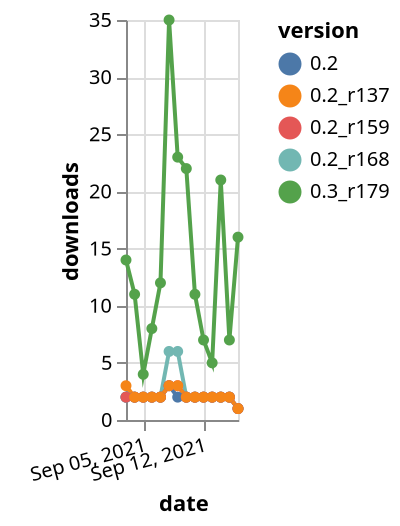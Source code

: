 {"$schema": "https://vega.github.io/schema/vega-lite/v5.json", "description": "A simple bar chart with embedded data.", "data": {"values": [{"date": "2021-09-03", "total": 3222, "delta": 2, "version": "0.2_r168"}, {"date": "2021-09-04", "total": 3224, "delta": 2, "version": "0.2_r168"}, {"date": "2021-09-05", "total": 3226, "delta": 2, "version": "0.2_r168"}, {"date": "2021-09-06", "total": 3228, "delta": 2, "version": "0.2_r168"}, {"date": "2021-09-07", "total": 3230, "delta": 2, "version": "0.2_r168"}, {"date": "2021-09-08", "total": 3236, "delta": 6, "version": "0.2_r168"}, {"date": "2021-09-09", "total": 3242, "delta": 6, "version": "0.2_r168"}, {"date": "2021-09-10", "total": 3244, "delta": 2, "version": "0.2_r168"}, {"date": "2021-09-11", "total": 3246, "delta": 2, "version": "0.2_r168"}, {"date": "2021-09-12", "total": 3248, "delta": 2, "version": "0.2_r168"}, {"date": "2021-09-13", "total": 3250, "delta": 2, "version": "0.2_r168"}, {"date": "2021-09-14", "total": 3252, "delta": 2, "version": "0.2_r168"}, {"date": "2021-09-15", "total": 3254, "delta": 2, "version": "0.2_r168"}, {"date": "2021-09-16", "total": 3255, "delta": 1, "version": "0.2_r168"}, {"date": "2021-09-03", "total": 3211, "delta": 2, "version": "0.2"}, {"date": "2021-09-04", "total": 3213, "delta": 2, "version": "0.2"}, {"date": "2021-09-05", "total": 3215, "delta": 2, "version": "0.2"}, {"date": "2021-09-06", "total": 3217, "delta": 2, "version": "0.2"}, {"date": "2021-09-07", "total": 3219, "delta": 2, "version": "0.2"}, {"date": "2021-09-08", "total": 3222, "delta": 3, "version": "0.2"}, {"date": "2021-09-09", "total": 3224, "delta": 2, "version": "0.2"}, {"date": "2021-09-10", "total": 3226, "delta": 2, "version": "0.2"}, {"date": "2021-09-11", "total": 3228, "delta": 2, "version": "0.2"}, {"date": "2021-09-12", "total": 3230, "delta": 2, "version": "0.2"}, {"date": "2021-09-13", "total": 3232, "delta": 2, "version": "0.2"}, {"date": "2021-09-14", "total": 3234, "delta": 2, "version": "0.2"}, {"date": "2021-09-15", "total": 3236, "delta": 2, "version": "0.2"}, {"date": "2021-09-16", "total": 3237, "delta": 1, "version": "0.2"}, {"date": "2021-09-03", "total": 2583, "delta": 2, "version": "0.2_r159"}, {"date": "2021-09-04", "total": 2585, "delta": 2, "version": "0.2_r159"}, {"date": "2021-09-05", "total": 2587, "delta": 2, "version": "0.2_r159"}, {"date": "2021-09-06", "total": 2589, "delta": 2, "version": "0.2_r159"}, {"date": "2021-09-07", "total": 2591, "delta": 2, "version": "0.2_r159"}, {"date": "2021-09-08", "total": 2594, "delta": 3, "version": "0.2_r159"}, {"date": "2021-09-09", "total": 2597, "delta": 3, "version": "0.2_r159"}, {"date": "2021-09-10", "total": 2599, "delta": 2, "version": "0.2_r159"}, {"date": "2021-09-11", "total": 2601, "delta": 2, "version": "0.2_r159"}, {"date": "2021-09-12", "total": 2603, "delta": 2, "version": "0.2_r159"}, {"date": "2021-09-13", "total": 2605, "delta": 2, "version": "0.2_r159"}, {"date": "2021-09-14", "total": 2607, "delta": 2, "version": "0.2_r159"}, {"date": "2021-09-15", "total": 2609, "delta": 2, "version": "0.2_r159"}, {"date": "2021-09-16", "total": 2610, "delta": 1, "version": "0.2_r159"}, {"date": "2021-09-03", "total": 2834, "delta": 3, "version": "0.2_r137"}, {"date": "2021-09-04", "total": 2836, "delta": 2, "version": "0.2_r137"}, {"date": "2021-09-05", "total": 2838, "delta": 2, "version": "0.2_r137"}, {"date": "2021-09-06", "total": 2840, "delta": 2, "version": "0.2_r137"}, {"date": "2021-09-07", "total": 2842, "delta": 2, "version": "0.2_r137"}, {"date": "2021-09-08", "total": 2845, "delta": 3, "version": "0.2_r137"}, {"date": "2021-09-09", "total": 2848, "delta": 3, "version": "0.2_r137"}, {"date": "2021-09-10", "total": 2850, "delta": 2, "version": "0.2_r137"}, {"date": "2021-09-11", "total": 2852, "delta": 2, "version": "0.2_r137"}, {"date": "2021-09-12", "total": 2854, "delta": 2, "version": "0.2_r137"}, {"date": "2021-09-13", "total": 2856, "delta": 2, "version": "0.2_r137"}, {"date": "2021-09-14", "total": 2858, "delta": 2, "version": "0.2_r137"}, {"date": "2021-09-15", "total": 2860, "delta": 2, "version": "0.2_r137"}, {"date": "2021-09-16", "total": 2861, "delta": 1, "version": "0.2_r137"}, {"date": "2021-09-03", "total": 21903, "delta": 14, "version": "0.3_r179"}, {"date": "2021-09-04", "total": 21914, "delta": 11, "version": "0.3_r179"}, {"date": "2021-09-05", "total": 21918, "delta": 4, "version": "0.3_r179"}, {"date": "2021-09-06", "total": 21926, "delta": 8, "version": "0.3_r179"}, {"date": "2021-09-07", "total": 21938, "delta": 12, "version": "0.3_r179"}, {"date": "2021-09-08", "total": 21973, "delta": 35, "version": "0.3_r179"}, {"date": "2021-09-09", "total": 21996, "delta": 23, "version": "0.3_r179"}, {"date": "2021-09-10", "total": 22018, "delta": 22, "version": "0.3_r179"}, {"date": "2021-09-11", "total": 22029, "delta": 11, "version": "0.3_r179"}, {"date": "2021-09-12", "total": 22036, "delta": 7, "version": "0.3_r179"}, {"date": "2021-09-13", "total": 22041, "delta": 5, "version": "0.3_r179"}, {"date": "2021-09-14", "total": 22062, "delta": 21, "version": "0.3_r179"}, {"date": "2021-09-15", "total": 22069, "delta": 7, "version": "0.3_r179"}, {"date": "2021-09-16", "total": 22085, "delta": 16, "version": "0.3_r179"}]}, "width": "container", "mark": {"type": "line", "point": {"filled": true}}, "encoding": {"x": {"field": "date", "type": "temporal", "timeUnit": "yearmonthdate", "title": "date", "axis": {"labelAngle": -15}}, "y": {"field": "delta", "type": "quantitative", "title": "downloads"}, "color": {"field": "version", "type": "nominal"}, "tooltip": {"field": "delta"}}}